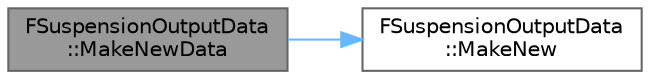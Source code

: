 digraph "FSuspensionOutputData::MakeNewData"
{
 // INTERACTIVE_SVG=YES
 // LATEX_PDF_SIZE
  bgcolor="transparent";
  edge [fontname=Helvetica,fontsize=10,labelfontname=Helvetica,labelfontsize=10];
  node [fontname=Helvetica,fontsize=10,shape=box,height=0.2,width=0.4];
  rankdir="LR";
  Node1 [id="Node000001",label="FSuspensionOutputData\l::MakeNewData",height=0.2,width=0.4,color="gray40", fillcolor="grey60", style="filled", fontcolor="black",tooltip=" "];
  Node1 -> Node2 [id="edge1_Node000001_Node000002",color="steelblue1",style="solid",tooltip=" "];
  Node2 [id="Node000002",label="FSuspensionOutputData\l::MakeNew",height=0.2,width=0.4,color="grey40", fillcolor="white", style="filled",URL="$d5/d9f/structFSuspensionOutputData.html#a01579986fcd9b40a0f1d32ca03cd3f4e",tooltip=" "];
}
